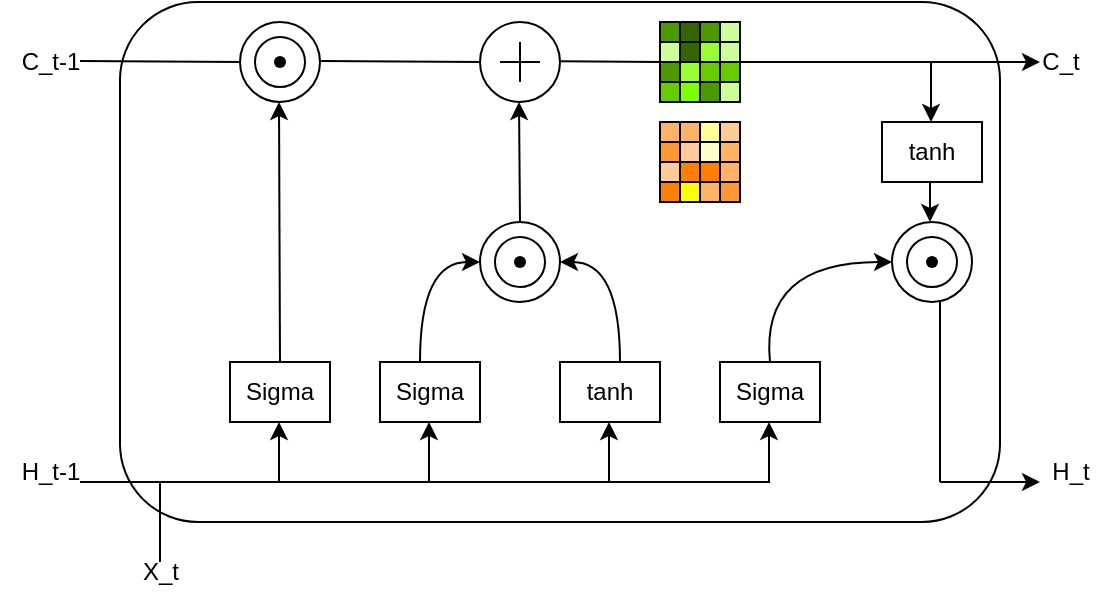<mxfile version="26.2.2">
  <diagram name="第 1 页" id="RNgO6Hn1JE7Q3eCwwv9G">
    <mxGraphModel dx="379" dy="261" grid="1" gridSize="10" guides="1" tooltips="1" connect="1" arrows="1" fold="1" page="1" pageScale="1" pageWidth="827" pageHeight="1169" math="0" shadow="0">
      <root>
        <mxCell id="0" />
        <mxCell id="1" parent="0" />
        <mxCell id="QTiqQ1Uc_ppkP_PZXtB7-54" value="" style="rounded=1;whiteSpace=wrap;html=1;" vertex="1" parent="1">
          <mxGeometry x="140" y="150" width="440" height="260" as="geometry" />
        </mxCell>
        <mxCell id="QTiqQ1Uc_ppkP_PZXtB7-5" value="" style="group" vertex="1" connectable="0" parent="1">
          <mxGeometry x="200" y="160" width="40" height="40" as="geometry" />
        </mxCell>
        <mxCell id="QTiqQ1Uc_ppkP_PZXtB7-1" value="" style="ellipse;whiteSpace=wrap;html=1;aspect=fixed;" vertex="1" parent="QTiqQ1Uc_ppkP_PZXtB7-5">
          <mxGeometry width="40" height="40" as="geometry" />
        </mxCell>
        <mxCell id="QTiqQ1Uc_ppkP_PZXtB7-7" value="" style="ellipse;whiteSpace=wrap;html=1;aspect=fixed;" vertex="1" parent="QTiqQ1Uc_ppkP_PZXtB7-5">
          <mxGeometry x="7.5" y="7.5" width="25" height="25" as="geometry" />
        </mxCell>
        <mxCell id="QTiqQ1Uc_ppkP_PZXtB7-4" value="" style="shape=waypoint;sketch=0;size=6;pointerEvents=1;points=[];fillColor=none;resizable=0;rotatable=0;perimeter=centerPerimeter;snapToPoint=1;" vertex="1" parent="QTiqQ1Uc_ppkP_PZXtB7-5">
          <mxGeometry x="10" y="10" width="20" height="20" as="geometry" />
        </mxCell>
        <mxCell id="QTiqQ1Uc_ppkP_PZXtB7-12" value="" style="endArrow=none;html=1;rounded=0;" edge="1" parent="1">
          <mxGeometry width="50" height="50" relative="1" as="geometry">
            <mxPoint x="240" y="179.5" as="sourcePoint" />
            <mxPoint x="320" y="180" as="targetPoint" />
          </mxGeometry>
        </mxCell>
        <mxCell id="QTiqQ1Uc_ppkP_PZXtB7-13" value="" style="group" vertex="1" connectable="0" parent="1">
          <mxGeometry x="320" y="160" width="40" height="40" as="geometry" />
        </mxCell>
        <mxCell id="QTiqQ1Uc_ppkP_PZXtB7-8" value="" style="ellipse;whiteSpace=wrap;html=1;aspect=fixed;" vertex="1" parent="QTiqQ1Uc_ppkP_PZXtB7-13">
          <mxGeometry width="40" height="40" as="geometry" />
        </mxCell>
        <mxCell id="QTiqQ1Uc_ppkP_PZXtB7-11" value="" style="group;strokeWidth=2;" vertex="1" connectable="0" parent="QTiqQ1Uc_ppkP_PZXtB7-13">
          <mxGeometry x="10" y="10" width="20" height="20" as="geometry" />
        </mxCell>
        <mxCell id="QTiqQ1Uc_ppkP_PZXtB7-2" value="" style="endArrow=none;dashed=1;html=1;rounded=0;" edge="1" parent="QTiqQ1Uc_ppkP_PZXtB7-11">
          <mxGeometry width="50" height="50" relative="1" as="geometry">
            <mxPoint y="10" as="sourcePoint" />
            <mxPoint y="10" as="targetPoint" />
          </mxGeometry>
        </mxCell>
        <mxCell id="QTiqQ1Uc_ppkP_PZXtB7-9" value="" style="endArrow=none;html=1;rounded=0;" edge="1" parent="QTiqQ1Uc_ppkP_PZXtB7-11">
          <mxGeometry width="50" height="50" relative="1" as="geometry">
            <mxPoint y="10" as="sourcePoint" />
            <mxPoint x="20" y="10" as="targetPoint" />
          </mxGeometry>
        </mxCell>
        <mxCell id="QTiqQ1Uc_ppkP_PZXtB7-10" value="" style="endArrow=none;html=1;rounded=0;" edge="1" parent="QTiqQ1Uc_ppkP_PZXtB7-11">
          <mxGeometry width="50" height="50" relative="1" as="geometry">
            <mxPoint x="10" y="20" as="sourcePoint" />
            <mxPoint x="10" as="targetPoint" />
          </mxGeometry>
        </mxCell>
        <mxCell id="QTiqQ1Uc_ppkP_PZXtB7-15" value="" style="endArrow=classic;html=1;rounded=0;exitX=1;exitY=1;exitDx=0;exitDy=0;" edge="1" parent="1" source="QTiqQ1Uc_ppkP_PZXtB7-72">
          <mxGeometry width="50" height="50" relative="1" as="geometry">
            <mxPoint x="480" y="180" as="sourcePoint" />
            <mxPoint x="600" y="180" as="targetPoint" />
          </mxGeometry>
        </mxCell>
        <mxCell id="QTiqQ1Uc_ppkP_PZXtB7-17" value="" style="endArrow=none;html=1;rounded=0;" edge="1" parent="1">
          <mxGeometry width="50" height="50" relative="1" as="geometry">
            <mxPoint x="120" y="179.5" as="sourcePoint" />
            <mxPoint x="200" y="180" as="targetPoint" />
          </mxGeometry>
        </mxCell>
        <mxCell id="QTiqQ1Uc_ppkP_PZXtB7-18" value="Sigma" style="rounded=0;whiteSpace=wrap;html=1;" vertex="1" parent="1">
          <mxGeometry x="195" y="330" width="50" height="30" as="geometry" />
        </mxCell>
        <mxCell id="QTiqQ1Uc_ppkP_PZXtB7-19" value="Sigma" style="rounded=0;whiteSpace=wrap;html=1;" vertex="1" parent="1">
          <mxGeometry x="270" y="330" width="50" height="30" as="geometry" />
        </mxCell>
        <mxCell id="QTiqQ1Uc_ppkP_PZXtB7-20" value="Sigma" style="rounded=0;whiteSpace=wrap;html=1;" vertex="1" parent="1">
          <mxGeometry x="440" y="330" width="50" height="30" as="geometry" />
        </mxCell>
        <mxCell id="QTiqQ1Uc_ppkP_PZXtB7-21" value="tanh" style="rounded=0;whiteSpace=wrap;html=1;" vertex="1" parent="1">
          <mxGeometry x="360" y="330" width="50" height="30" as="geometry" />
        </mxCell>
        <mxCell id="QTiqQ1Uc_ppkP_PZXtB7-22" value="" style="endArrow=classic;html=1;rounded=0;exitX=0.5;exitY=0;exitDx=0;exitDy=0;" edge="1" parent="1" source="QTiqQ1Uc_ppkP_PZXtB7-18">
          <mxGeometry width="50" height="50" relative="1" as="geometry">
            <mxPoint x="219.5" y="290" as="sourcePoint" />
            <mxPoint x="219.5" y="200" as="targetPoint" />
          </mxGeometry>
        </mxCell>
        <mxCell id="QTiqQ1Uc_ppkP_PZXtB7-23" value="" style="group" vertex="1" connectable="0" parent="1">
          <mxGeometry x="320" y="260" width="40" height="40" as="geometry" />
        </mxCell>
        <mxCell id="QTiqQ1Uc_ppkP_PZXtB7-24" value="" style="ellipse;whiteSpace=wrap;html=1;aspect=fixed;" vertex="1" parent="QTiqQ1Uc_ppkP_PZXtB7-23">
          <mxGeometry width="40" height="40" as="geometry" />
        </mxCell>
        <mxCell id="QTiqQ1Uc_ppkP_PZXtB7-25" value="" style="ellipse;whiteSpace=wrap;html=1;aspect=fixed;" vertex="1" parent="QTiqQ1Uc_ppkP_PZXtB7-23">
          <mxGeometry x="7.5" y="7.5" width="25" height="25" as="geometry" />
        </mxCell>
        <mxCell id="QTiqQ1Uc_ppkP_PZXtB7-26" value="" style="shape=waypoint;sketch=0;size=6;pointerEvents=1;points=[];fillColor=none;resizable=0;rotatable=0;perimeter=centerPerimeter;snapToPoint=1;" vertex="1" parent="QTiqQ1Uc_ppkP_PZXtB7-23">
          <mxGeometry x="10" y="10" width="20" height="20" as="geometry" />
        </mxCell>
        <mxCell id="QTiqQ1Uc_ppkP_PZXtB7-27" value="" style="curved=1;endArrow=classic;html=1;rounded=0;" edge="1" parent="1">
          <mxGeometry width="50" height="50" relative="1" as="geometry">
            <mxPoint x="290" y="330" as="sourcePoint" />
            <mxPoint x="320" y="280" as="targetPoint" />
            <Array as="points">
              <mxPoint x="290" y="280" />
            </Array>
          </mxGeometry>
        </mxCell>
        <mxCell id="QTiqQ1Uc_ppkP_PZXtB7-29" value="" style="curved=1;endArrow=classic;html=1;rounded=0;" edge="1" parent="1">
          <mxGeometry width="50" height="50" relative="1" as="geometry">
            <mxPoint x="390" y="330" as="sourcePoint" />
            <mxPoint x="360" y="280" as="targetPoint" />
            <Array as="points">
              <mxPoint x="390" y="280" />
            </Array>
          </mxGeometry>
        </mxCell>
        <mxCell id="QTiqQ1Uc_ppkP_PZXtB7-30" value="" style="endArrow=classic;html=1;rounded=0;exitX=0.5;exitY=0;exitDx=0;exitDy=0;" edge="1" parent="1" source="QTiqQ1Uc_ppkP_PZXtB7-24">
          <mxGeometry width="50" height="50" relative="1" as="geometry">
            <mxPoint x="340" y="230" as="sourcePoint" />
            <mxPoint x="339.5" y="200" as="targetPoint" />
          </mxGeometry>
        </mxCell>
        <mxCell id="QTiqQ1Uc_ppkP_PZXtB7-31" value="" style="endArrow=classic;html=1;rounded=0;" edge="1" parent="1">
          <mxGeometry width="50" height="50" relative="1" as="geometry">
            <mxPoint x="545.5" y="180" as="sourcePoint" />
            <mxPoint x="545.5" y="210" as="targetPoint" />
          </mxGeometry>
        </mxCell>
        <mxCell id="QTiqQ1Uc_ppkP_PZXtB7-32" value="tanh" style="rounded=0;whiteSpace=wrap;html=1;" vertex="1" parent="1">
          <mxGeometry x="521" y="210" width="50" height="30" as="geometry" />
        </mxCell>
        <mxCell id="QTiqQ1Uc_ppkP_PZXtB7-33" value="" style="group" vertex="1" connectable="0" parent="1">
          <mxGeometry x="526" y="260" width="40" height="40" as="geometry" />
        </mxCell>
        <mxCell id="QTiqQ1Uc_ppkP_PZXtB7-34" value="" style="ellipse;whiteSpace=wrap;html=1;aspect=fixed;" vertex="1" parent="QTiqQ1Uc_ppkP_PZXtB7-33">
          <mxGeometry width="40" height="40" as="geometry" />
        </mxCell>
        <mxCell id="QTiqQ1Uc_ppkP_PZXtB7-35" value="" style="ellipse;whiteSpace=wrap;html=1;aspect=fixed;" vertex="1" parent="QTiqQ1Uc_ppkP_PZXtB7-33">
          <mxGeometry x="7.5" y="7.5" width="25" height="25" as="geometry" />
        </mxCell>
        <mxCell id="QTiqQ1Uc_ppkP_PZXtB7-36" value="" style="shape=waypoint;sketch=0;size=6;pointerEvents=1;points=[];fillColor=none;resizable=0;rotatable=0;perimeter=centerPerimeter;snapToPoint=1;" vertex="1" parent="QTiqQ1Uc_ppkP_PZXtB7-33">
          <mxGeometry x="10" y="10" width="20" height="20" as="geometry" />
        </mxCell>
        <mxCell id="QTiqQ1Uc_ppkP_PZXtB7-37" value="" style="curved=1;endArrow=classic;html=1;rounded=0;entryX=0;entryY=0.5;entryDx=0;entryDy=0;exitX=0.5;exitY=0;exitDx=0;exitDy=0;" edge="1" parent="1" source="QTiqQ1Uc_ppkP_PZXtB7-20" target="QTiqQ1Uc_ppkP_PZXtB7-34">
          <mxGeometry width="50" height="50" relative="1" as="geometry">
            <mxPoint x="470" y="330" as="sourcePoint" />
            <mxPoint x="520" y="300" as="targetPoint" />
            <Array as="points">
              <mxPoint x="460" y="280" />
            </Array>
          </mxGeometry>
        </mxCell>
        <mxCell id="QTiqQ1Uc_ppkP_PZXtB7-38" value="" style="endArrow=classic;html=1;rounded=0;" edge="1" parent="1">
          <mxGeometry width="50" height="50" relative="1" as="geometry">
            <mxPoint x="545" y="240" as="sourcePoint" />
            <mxPoint x="545" y="260" as="targetPoint" />
          </mxGeometry>
        </mxCell>
        <mxCell id="QTiqQ1Uc_ppkP_PZXtB7-39" value="" style="endArrow=none;html=1;rounded=0;" edge="1" parent="1">
          <mxGeometry width="50" height="50" relative="1" as="geometry">
            <mxPoint x="550" y="390" as="sourcePoint" />
            <mxPoint x="550" y="300" as="targetPoint" />
          </mxGeometry>
        </mxCell>
        <mxCell id="QTiqQ1Uc_ppkP_PZXtB7-40" value="" style="endArrow=none;html=1;rounded=0;" edge="1" parent="1">
          <mxGeometry width="50" height="50" relative="1" as="geometry">
            <mxPoint x="120" y="390" as="sourcePoint" />
            <mxPoint x="465" y="390" as="targetPoint" />
          </mxGeometry>
        </mxCell>
        <mxCell id="QTiqQ1Uc_ppkP_PZXtB7-42" value="" style="endArrow=classic;html=1;rounded=0;" edge="1" parent="1">
          <mxGeometry width="50" height="50" relative="1" as="geometry">
            <mxPoint x="464.5" y="390" as="sourcePoint" />
            <mxPoint x="464.5" y="360" as="targetPoint" />
          </mxGeometry>
        </mxCell>
        <mxCell id="QTiqQ1Uc_ppkP_PZXtB7-44" value="" style="endArrow=classic;html=1;rounded=0;" edge="1" parent="1">
          <mxGeometry width="50" height="50" relative="1" as="geometry">
            <mxPoint x="384.5" y="390" as="sourcePoint" />
            <mxPoint x="384.5" y="360" as="targetPoint" />
          </mxGeometry>
        </mxCell>
        <mxCell id="QTiqQ1Uc_ppkP_PZXtB7-45" value="" style="endArrow=classic;html=1;rounded=0;" edge="1" parent="1">
          <mxGeometry width="50" height="50" relative="1" as="geometry">
            <mxPoint x="294.5" y="390" as="sourcePoint" />
            <mxPoint x="294.5" y="360" as="targetPoint" />
          </mxGeometry>
        </mxCell>
        <mxCell id="QTiqQ1Uc_ppkP_PZXtB7-46" value="" style="endArrow=classic;html=1;rounded=0;" edge="1" parent="1">
          <mxGeometry width="50" height="50" relative="1" as="geometry">
            <mxPoint x="219.5" y="390" as="sourcePoint" />
            <mxPoint x="219.5" y="360" as="targetPoint" />
          </mxGeometry>
        </mxCell>
        <mxCell id="QTiqQ1Uc_ppkP_PZXtB7-47" value="" style="endArrow=none;html=1;rounded=0;" edge="1" parent="1">
          <mxGeometry width="50" height="50" relative="1" as="geometry">
            <mxPoint x="160" y="430" as="sourcePoint" />
            <mxPoint x="160" y="390" as="targetPoint" />
          </mxGeometry>
        </mxCell>
        <mxCell id="QTiqQ1Uc_ppkP_PZXtB7-48" value="C_t" style="text;html=1;align=center;verticalAlign=middle;resizable=0;points=[];autosize=1;strokeColor=none;fillColor=none;" vertex="1" parent="1">
          <mxGeometry x="590" y="165" width="40" height="30" as="geometry" />
        </mxCell>
        <mxCell id="QTiqQ1Uc_ppkP_PZXtB7-49" value="C_t-1" style="text;html=1;align=center;verticalAlign=middle;resizable=0;points=[];autosize=1;strokeColor=none;fillColor=none;" vertex="1" parent="1">
          <mxGeometry x="80" y="165" width="50" height="30" as="geometry" />
        </mxCell>
        <mxCell id="QTiqQ1Uc_ppkP_PZXtB7-50" value="H_t-1" style="text;html=1;align=center;verticalAlign=middle;resizable=0;points=[];autosize=1;strokeColor=none;fillColor=none;" vertex="1" parent="1">
          <mxGeometry x="80" y="370" width="50" height="30" as="geometry" />
        </mxCell>
        <mxCell id="QTiqQ1Uc_ppkP_PZXtB7-51" value="H_t" style="text;html=1;align=center;verticalAlign=middle;resizable=0;points=[];autosize=1;strokeColor=none;fillColor=none;" vertex="1" parent="1">
          <mxGeometry x="595" y="370" width="40" height="30" as="geometry" />
        </mxCell>
        <mxCell id="QTiqQ1Uc_ppkP_PZXtB7-52" value="" style="endArrow=classic;html=1;rounded=0;entryX=0.125;entryY=0.667;entryDx=0;entryDy=0;entryPerimeter=0;" edge="1" parent="1" target="QTiqQ1Uc_ppkP_PZXtB7-51">
          <mxGeometry width="50" height="50" relative="1" as="geometry">
            <mxPoint x="550" y="390" as="sourcePoint" />
            <mxPoint x="590" y="390" as="targetPoint" />
          </mxGeometry>
        </mxCell>
        <mxCell id="QTiqQ1Uc_ppkP_PZXtB7-55" value="X_t" style="text;html=1;align=center;verticalAlign=middle;resizable=0;points=[];autosize=1;strokeColor=none;fillColor=none;" vertex="1" parent="1">
          <mxGeometry x="140" y="420" width="40" height="30" as="geometry" />
        </mxCell>
        <mxCell id="QTiqQ1Uc_ppkP_PZXtB7-77" value="" style="group" vertex="1" connectable="0" parent="1">
          <mxGeometry x="410" y="160" width="40" height="40" as="geometry" />
        </mxCell>
        <mxCell id="QTiqQ1Uc_ppkP_PZXtB7-60" value="" style="whiteSpace=wrap;html=1;aspect=fixed;fillColor=#66CC00;" vertex="1" parent="QTiqQ1Uc_ppkP_PZXtB7-77">
          <mxGeometry y="30" width="10" height="10" as="geometry" />
        </mxCell>
        <mxCell id="QTiqQ1Uc_ppkP_PZXtB7-62" value="" style="whiteSpace=wrap;html=1;aspect=fixed;fillColor=#80FF00;" vertex="1" parent="QTiqQ1Uc_ppkP_PZXtB7-77">
          <mxGeometry x="10" y="30" width="10" height="10" as="geometry" />
        </mxCell>
        <mxCell id="QTiqQ1Uc_ppkP_PZXtB7-63" value="" style="whiteSpace=wrap;html=1;aspect=fixed;fillColor=#4D9900;" vertex="1" parent="QTiqQ1Uc_ppkP_PZXtB7-77">
          <mxGeometry x="20" y="30" width="10" height="10" as="geometry" />
        </mxCell>
        <mxCell id="QTiqQ1Uc_ppkP_PZXtB7-64" value="" style="whiteSpace=wrap;html=1;aspect=fixed;fillColor=#CCFF99;" vertex="1" parent="QTiqQ1Uc_ppkP_PZXtB7-77">
          <mxGeometry x="30" y="30" width="10" height="10" as="geometry" />
        </mxCell>
        <mxCell id="QTiqQ1Uc_ppkP_PZXtB7-65" value="" style="whiteSpace=wrap;html=1;aspect=fixed;fillColor=#4D9900;" vertex="1" parent="QTiqQ1Uc_ppkP_PZXtB7-77">
          <mxGeometry y="20" width="10" height="10" as="geometry" />
        </mxCell>
        <mxCell id="QTiqQ1Uc_ppkP_PZXtB7-66" value="" style="whiteSpace=wrap;html=1;aspect=fixed;fillColor=#99FF33;" vertex="1" parent="QTiqQ1Uc_ppkP_PZXtB7-77">
          <mxGeometry x="10" y="20" width="10" height="10" as="geometry" />
        </mxCell>
        <mxCell id="QTiqQ1Uc_ppkP_PZXtB7-67" value="" style="whiteSpace=wrap;html=1;aspect=fixed;fillColor=#66CC00;" vertex="1" parent="QTiqQ1Uc_ppkP_PZXtB7-77">
          <mxGeometry x="20" y="20" width="10" height="10" as="geometry" />
        </mxCell>
        <mxCell id="QTiqQ1Uc_ppkP_PZXtB7-68" value="" style="whiteSpace=wrap;html=1;aspect=fixed;fillColor=#66CC00;" vertex="1" parent="QTiqQ1Uc_ppkP_PZXtB7-77">
          <mxGeometry x="30" y="20" width="10" height="10" as="geometry" />
        </mxCell>
        <mxCell id="QTiqQ1Uc_ppkP_PZXtB7-69" value="" style="whiteSpace=wrap;html=1;aspect=fixed;fillColor=#CCFF99;" vertex="1" parent="QTiqQ1Uc_ppkP_PZXtB7-77">
          <mxGeometry y="10" width="10" height="10" as="geometry" />
        </mxCell>
        <mxCell id="QTiqQ1Uc_ppkP_PZXtB7-70" value="" style="whiteSpace=wrap;html=1;aspect=fixed;fillColor=#336600;" vertex="1" parent="QTiqQ1Uc_ppkP_PZXtB7-77">
          <mxGeometry x="10" y="10" width="10" height="10" as="geometry" />
        </mxCell>
        <mxCell id="QTiqQ1Uc_ppkP_PZXtB7-71" value="" style="whiteSpace=wrap;html=1;aspect=fixed;fillColor=#99FF33;" vertex="1" parent="QTiqQ1Uc_ppkP_PZXtB7-77">
          <mxGeometry x="20" y="10" width="10" height="10" as="geometry" />
        </mxCell>
        <mxCell id="QTiqQ1Uc_ppkP_PZXtB7-72" value="" style="whiteSpace=wrap;html=1;aspect=fixed;fillColor=#CCFF99;" vertex="1" parent="QTiqQ1Uc_ppkP_PZXtB7-77">
          <mxGeometry x="30" y="10" width="10" height="10" as="geometry" />
        </mxCell>
        <mxCell id="QTiqQ1Uc_ppkP_PZXtB7-73" value="" style="whiteSpace=wrap;html=1;aspect=fixed;fillColor=#4D9900;" vertex="1" parent="QTiqQ1Uc_ppkP_PZXtB7-77">
          <mxGeometry width="10" height="10" as="geometry" />
        </mxCell>
        <mxCell id="QTiqQ1Uc_ppkP_PZXtB7-74" value="" style="whiteSpace=wrap;html=1;aspect=fixed;fillColor=#336600;" vertex="1" parent="QTiqQ1Uc_ppkP_PZXtB7-77">
          <mxGeometry x="10" width="10" height="10" as="geometry" />
        </mxCell>
        <mxCell id="QTiqQ1Uc_ppkP_PZXtB7-75" value="" style="whiteSpace=wrap;html=1;aspect=fixed;fillColor=#4D9900;" vertex="1" parent="QTiqQ1Uc_ppkP_PZXtB7-77">
          <mxGeometry x="20" width="10" height="10" as="geometry" />
        </mxCell>
        <mxCell id="QTiqQ1Uc_ppkP_PZXtB7-76" value="" style="whiteSpace=wrap;html=1;aspect=fixed;fillColor=#CCFF99;" vertex="1" parent="QTiqQ1Uc_ppkP_PZXtB7-77">
          <mxGeometry x="30" width="10" height="10" as="geometry" />
        </mxCell>
        <mxCell id="QTiqQ1Uc_ppkP_PZXtB7-95" value="" style="endArrow=none;html=1;rounded=0;entryX=0;entryY=1;entryDx=0;entryDy=0;" edge="1" parent="1" target="QTiqQ1Uc_ppkP_PZXtB7-69">
          <mxGeometry width="50" height="50" relative="1" as="geometry">
            <mxPoint x="360" y="179.58" as="sourcePoint" />
            <mxPoint x="400" y="179.58" as="targetPoint" />
          </mxGeometry>
        </mxCell>
        <mxCell id="QTiqQ1Uc_ppkP_PZXtB7-96" value="" style="group" vertex="1" connectable="0" parent="1">
          <mxGeometry x="410" y="210" width="40" height="40" as="geometry" />
        </mxCell>
        <mxCell id="QTiqQ1Uc_ppkP_PZXtB7-97" value="" style="whiteSpace=wrap;html=1;aspect=fixed;fillColor=#FF8000;" vertex="1" parent="QTiqQ1Uc_ppkP_PZXtB7-96">
          <mxGeometry y="30" width="10" height="10" as="geometry" />
        </mxCell>
        <mxCell id="QTiqQ1Uc_ppkP_PZXtB7-98" value="" style="whiteSpace=wrap;html=1;aspect=fixed;fillColor=#FFFF00;" vertex="1" parent="QTiqQ1Uc_ppkP_PZXtB7-96">
          <mxGeometry x="10" y="30" width="10" height="10" as="geometry" />
        </mxCell>
        <mxCell id="QTiqQ1Uc_ppkP_PZXtB7-99" value="" style="whiteSpace=wrap;html=1;aspect=fixed;fillColor=#FFB366;" vertex="1" parent="QTiqQ1Uc_ppkP_PZXtB7-96">
          <mxGeometry x="20" y="30" width="10" height="10" as="geometry" />
        </mxCell>
        <mxCell id="QTiqQ1Uc_ppkP_PZXtB7-100" value="" style="whiteSpace=wrap;html=1;aspect=fixed;fillColor=#FF9933;" vertex="1" parent="QTiqQ1Uc_ppkP_PZXtB7-96">
          <mxGeometry x="30" y="30" width="10" height="10" as="geometry" />
        </mxCell>
        <mxCell id="QTiqQ1Uc_ppkP_PZXtB7-101" value="" style="whiteSpace=wrap;html=1;aspect=fixed;fillColor=#FFCC99;" vertex="1" parent="QTiqQ1Uc_ppkP_PZXtB7-96">
          <mxGeometry y="20" width="10" height="10" as="geometry" />
        </mxCell>
        <mxCell id="QTiqQ1Uc_ppkP_PZXtB7-102" value="" style="whiteSpace=wrap;html=1;aspect=fixed;fillColor=#FF8000;" vertex="1" parent="QTiqQ1Uc_ppkP_PZXtB7-96">
          <mxGeometry x="10" y="20" width="10" height="10" as="geometry" />
        </mxCell>
        <mxCell id="QTiqQ1Uc_ppkP_PZXtB7-103" value="" style="whiteSpace=wrap;html=1;aspect=fixed;fillColor=#FF8000;" vertex="1" parent="QTiqQ1Uc_ppkP_PZXtB7-96">
          <mxGeometry x="20" y="20" width="10" height="10" as="geometry" />
        </mxCell>
        <mxCell id="QTiqQ1Uc_ppkP_PZXtB7-104" value="" style="whiteSpace=wrap;html=1;aspect=fixed;fillColor=#FFB366;" vertex="1" parent="QTiqQ1Uc_ppkP_PZXtB7-96">
          <mxGeometry x="30" y="20" width="10" height="10" as="geometry" />
        </mxCell>
        <mxCell id="QTiqQ1Uc_ppkP_PZXtB7-105" value="" style="whiteSpace=wrap;html=1;aspect=fixed;fillColor=#FF9933;" vertex="1" parent="QTiqQ1Uc_ppkP_PZXtB7-96">
          <mxGeometry y="10" width="10" height="10" as="geometry" />
        </mxCell>
        <mxCell id="QTiqQ1Uc_ppkP_PZXtB7-106" value="" style="whiteSpace=wrap;html=1;aspect=fixed;fillColor=#FFCC99;" vertex="1" parent="QTiqQ1Uc_ppkP_PZXtB7-96">
          <mxGeometry x="10" y="10" width="10" height="10" as="geometry" />
        </mxCell>
        <mxCell id="QTiqQ1Uc_ppkP_PZXtB7-107" value="" style="whiteSpace=wrap;html=1;aspect=fixed;fillColor=#FFFFCC;" vertex="1" parent="QTiqQ1Uc_ppkP_PZXtB7-96">
          <mxGeometry x="20" y="10" width="10" height="10" as="geometry" />
        </mxCell>
        <mxCell id="QTiqQ1Uc_ppkP_PZXtB7-108" value="" style="whiteSpace=wrap;html=1;aspect=fixed;fillColor=#FFB366;" vertex="1" parent="QTiqQ1Uc_ppkP_PZXtB7-96">
          <mxGeometry x="30" y="10" width="10" height="10" as="geometry" />
        </mxCell>
        <mxCell id="QTiqQ1Uc_ppkP_PZXtB7-109" value="" style="whiteSpace=wrap;html=1;aspect=fixed;fillColor=#FFB366;" vertex="1" parent="QTiqQ1Uc_ppkP_PZXtB7-96">
          <mxGeometry width="10" height="10" as="geometry" />
        </mxCell>
        <mxCell id="QTiqQ1Uc_ppkP_PZXtB7-110" value="" style="whiteSpace=wrap;html=1;aspect=fixed;fillColor=#FFB366;" vertex="1" parent="QTiqQ1Uc_ppkP_PZXtB7-96">
          <mxGeometry x="10" width="10" height="10" as="geometry" />
        </mxCell>
        <mxCell id="QTiqQ1Uc_ppkP_PZXtB7-111" value="" style="whiteSpace=wrap;html=1;aspect=fixed;fillColor=#FFFF99;" vertex="1" parent="QTiqQ1Uc_ppkP_PZXtB7-96">
          <mxGeometry x="20" width="10" height="10" as="geometry" />
        </mxCell>
        <mxCell id="QTiqQ1Uc_ppkP_PZXtB7-112" value="" style="whiteSpace=wrap;html=1;aspect=fixed;fillColor=#FFCC99;" vertex="1" parent="QTiqQ1Uc_ppkP_PZXtB7-96">
          <mxGeometry x="30" width="10" height="10" as="geometry" />
        </mxCell>
      </root>
    </mxGraphModel>
  </diagram>
</mxfile>
